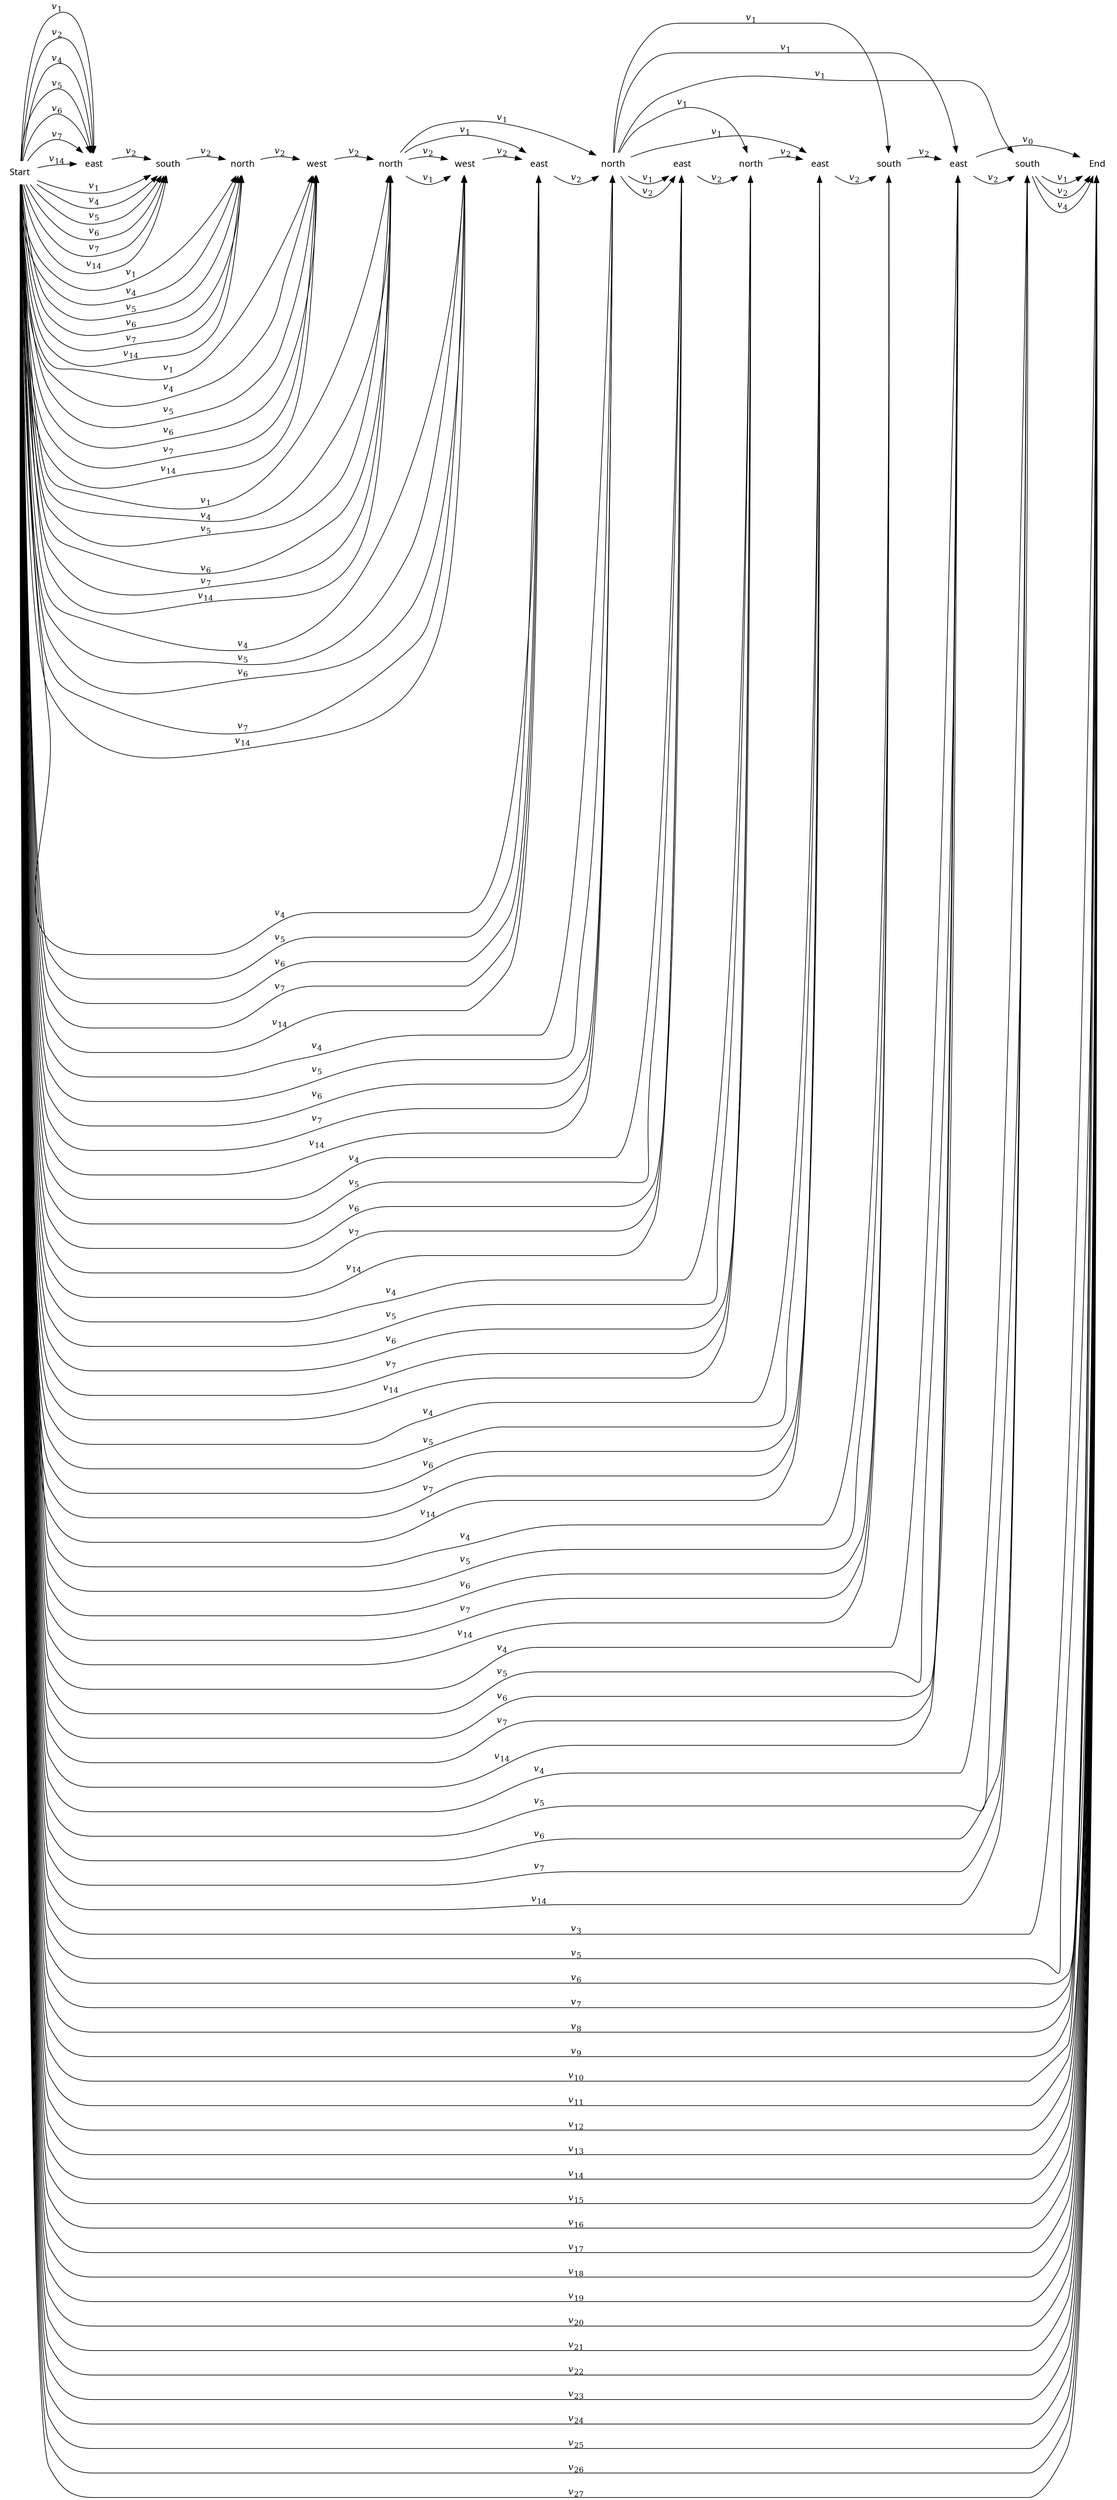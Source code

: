 digraph cat {
rankdir=LR
node [shape=plaintext]
edge [arrowhead=normal]

0 [label="Start",fontname="sans"]
1 [label="east",fontname="sans"]
2 [label="south",fontname="sans"]
3 [label="north",fontname="sans"]
4 [label="west",fontname="sans"]
5 [label="north",fontname="sans"]
6 [label="west",fontname="sans"]
7 [label="east",fontname="sans"]
8 [label="north",fontname="sans"]
9 [label="east",fontname="sans"]
10 [label="north",fontname="sans"]
11 [label="east",fontname="sans"]
12 [label="south",fontname="sans"]
13 [label="east",fontname="sans"]
14 [label="south",fontname="sans"]
15 [label="End",fontname="sans"]

0 -> 1 [label=<<i>v</i><sub>1</sub>>]
0 -> 2 [label=<<i>v</i><sub>1</sub>>]
0 -> 3 [label=<<i>v</i><sub>1</sub>>]
0 -> 4 [label=<<i>v</i><sub>1</sub>>]
0 -> 5 [label=<<i>v</i><sub>1</sub>>]
0 -> 1 [label=<<i>v</i><sub>2</sub>>]
0 -> 15 [label=<<i>v</i><sub>3</sub>>]
0 -> 1 [label=<<i>v</i><sub>4</sub>>]
0 -> 2 [label=<<i>v</i><sub>4</sub>>]
0 -> 3 [label=<<i>v</i><sub>4</sub>>]
0 -> 4 [label=<<i>v</i><sub>4</sub>>]
0 -> 5 [label=<<i>v</i><sub>4</sub>>]
0 -> 6 [label=<<i>v</i><sub>4</sub>>]
0 -> 7 [label=<<i>v</i><sub>4</sub>>]
0 -> 8 [label=<<i>v</i><sub>4</sub>>]
0 -> 9 [label=<<i>v</i><sub>4</sub>>]
0 -> 10 [label=<<i>v</i><sub>4</sub>>]
0 -> 11 [label=<<i>v</i><sub>4</sub>>]
0 -> 12 [label=<<i>v</i><sub>4</sub>>]
0 -> 13 [label=<<i>v</i><sub>4</sub>>]
0 -> 14 [label=<<i>v</i><sub>4</sub>>]
0 -> 1 [label=<<i>v</i><sub>5</sub>>]
0 -> 2 [label=<<i>v</i><sub>5</sub>>]
0 -> 3 [label=<<i>v</i><sub>5</sub>>]
0 -> 4 [label=<<i>v</i><sub>5</sub>>]
0 -> 5 [label=<<i>v</i><sub>5</sub>>]
0 -> 6 [label=<<i>v</i><sub>5</sub>>]
0 -> 7 [label=<<i>v</i><sub>5</sub>>]
0 -> 8 [label=<<i>v</i><sub>5</sub>>]
0 -> 9 [label=<<i>v</i><sub>5</sub>>]
0 -> 10 [label=<<i>v</i><sub>5</sub>>]
0 -> 11 [label=<<i>v</i><sub>5</sub>>]
0 -> 12 [label=<<i>v</i><sub>5</sub>>]
0 -> 13 [label=<<i>v</i><sub>5</sub>>]
0 -> 14 [label=<<i>v</i><sub>5</sub>>]
0 -> 15 [label=<<i>v</i><sub>5</sub>>]
0 -> 1 [label=<<i>v</i><sub>6</sub>>]
0 -> 2 [label=<<i>v</i><sub>6</sub>>]
0 -> 3 [label=<<i>v</i><sub>6</sub>>]
0 -> 4 [label=<<i>v</i><sub>6</sub>>]
0 -> 5 [label=<<i>v</i><sub>6</sub>>]
0 -> 6 [label=<<i>v</i><sub>6</sub>>]
0 -> 7 [label=<<i>v</i><sub>6</sub>>]
0 -> 8 [label=<<i>v</i><sub>6</sub>>]
0 -> 9 [label=<<i>v</i><sub>6</sub>>]
0 -> 10 [label=<<i>v</i><sub>6</sub>>]
0 -> 11 [label=<<i>v</i><sub>6</sub>>]
0 -> 12 [label=<<i>v</i><sub>6</sub>>]
0 -> 13 [label=<<i>v</i><sub>6</sub>>]
0 -> 14 [label=<<i>v</i><sub>6</sub>>]
0 -> 15 [label=<<i>v</i><sub>6</sub>>]
0 -> 1 [label=<<i>v</i><sub>7</sub>>]
0 -> 2 [label=<<i>v</i><sub>7</sub>>]
0 -> 3 [label=<<i>v</i><sub>7</sub>>]
0 -> 4 [label=<<i>v</i><sub>7</sub>>]
0 -> 5 [label=<<i>v</i><sub>7</sub>>]
0 -> 6 [label=<<i>v</i><sub>7</sub>>]
0 -> 7 [label=<<i>v</i><sub>7</sub>>]
0 -> 8 [label=<<i>v</i><sub>7</sub>>]
0 -> 9 [label=<<i>v</i><sub>7</sub>>]
0 -> 10 [label=<<i>v</i><sub>7</sub>>]
0 -> 11 [label=<<i>v</i><sub>7</sub>>]
0 -> 12 [label=<<i>v</i><sub>7</sub>>]
0 -> 13 [label=<<i>v</i><sub>7</sub>>]
0 -> 14 [label=<<i>v</i><sub>7</sub>>]
0 -> 15 [label=<<i>v</i><sub>7</sub>>]
0 -> 15 [label=<<i>v</i><sub>8</sub>>]
0 -> 15 [label=<<i>v</i><sub>9</sub>>]
0 -> 15 [label=<<i>v</i><sub>10</sub>>]
0 -> 15 [label=<<i>v</i><sub>11</sub>>]
0 -> 15 [label=<<i>v</i><sub>12</sub>>]
0 -> 15 [label=<<i>v</i><sub>13</sub>>]
0 -> 1 [label=<<i>v</i><sub>14</sub>>]
0 -> 2 [label=<<i>v</i><sub>14</sub>>]
0 -> 3 [label=<<i>v</i><sub>14</sub>>]
0 -> 4 [label=<<i>v</i><sub>14</sub>>]
0 -> 5 [label=<<i>v</i><sub>14</sub>>]
0 -> 6 [label=<<i>v</i><sub>14</sub>>]
0 -> 7 [label=<<i>v</i><sub>14</sub>>]
0 -> 8 [label=<<i>v</i><sub>14</sub>>]
0 -> 9 [label=<<i>v</i><sub>14</sub>>]
0 -> 10 [label=<<i>v</i><sub>14</sub>>]
0 -> 11 [label=<<i>v</i><sub>14</sub>>]
0 -> 12 [label=<<i>v</i><sub>14</sub>>]
0 -> 13 [label=<<i>v</i><sub>14</sub>>]
0 -> 14 [label=<<i>v</i><sub>14</sub>>]
0 -> 15 [label=<<i>v</i><sub>14</sub>>]
0 -> 15 [label=<<i>v</i><sub>15</sub>>]
0 -> 15 [label=<<i>v</i><sub>16</sub>>]
0 -> 15 [label=<<i>v</i><sub>17</sub>>]
0 -> 15 [label=<<i>v</i><sub>18</sub>>]
0 -> 15 [label=<<i>v</i><sub>19</sub>>]
0 -> 15 [label=<<i>v</i><sub>20</sub>>]
0 -> 15 [label=<<i>v</i><sub>21</sub>>]
0 -> 15 [label=<<i>v</i><sub>22</sub>>]
0 -> 15 [label=<<i>v</i><sub>23</sub>>]
0 -> 15 [label=<<i>v</i><sub>24</sub>>]
0 -> 15 [label=<<i>v</i><sub>25</sub>>]
0 -> 15 [label=<<i>v</i><sub>26</sub>>]
0 -> 15 [label=<<i>v</i><sub>27</sub>>]
1 -> 2 [label=<<i>v</i><sub>2</sub>>]
2 -> 3 [label=<<i>v</i><sub>2</sub>>]
3 -> 4 [label=<<i>v</i><sub>2</sub>>]
4 -> 5 [label=<<i>v</i><sub>2</sub>>]
5 -> 6 [label=<<i>v</i><sub>1</sub>>]
5 -> 7 [label=<<i>v</i><sub>1</sub>>]
5 -> 8 [label=<<i>v</i><sub>1</sub>>]
5 -> 6 [label=<<i>v</i><sub>2</sub>>]
6 -> 7 [label=<<i>v</i><sub>2</sub>>]
7 -> 8 [label=<<i>v</i><sub>2</sub>>]
8 -> 9 [label=<<i>v</i><sub>1</sub>>]
8 -> 10 [label=<<i>v</i><sub>1</sub>>]
8 -> 11 [label=<<i>v</i><sub>1</sub>>]
8 -> 12 [label=<<i>v</i><sub>1</sub>>]
8 -> 13 [label=<<i>v</i><sub>1</sub>>]
8 -> 14 [label=<<i>v</i><sub>1</sub>>]
8 -> 9 [label=<<i>v</i><sub>2</sub>>]
9 -> 10 [label=<<i>v</i><sub>2</sub>>]
10 -> 11 [label=<<i>v</i><sub>2</sub>>]
11 -> 12 [label=<<i>v</i><sub>2</sub>>]
12 -> 13 [label=<<i>v</i><sub>2</sub>>]
13 -> 15 [label=<<i>v</i><sub>0</sub>>]
13 -> 14 [label=<<i>v</i><sub>2</sub>>]
14 -> 15 [label=<<i>v</i><sub>1</sub>>]
14 -> 15 [label=<<i>v</i><sub>2</sub>>]
14 -> 15 [label=<<i>v</i><sub>4</sub>>]

# To line up the actions
0 -> 1 [weight=100,style=invis]
1 -> 2 [weight=100,style=invis]
2 -> 3 [weight=100,style=invis]
3 -> 4 [weight=100,style=invis]
4 -> 5 [weight=100,style=invis]
5 -> 6 [weight=100,style=invis]
6 -> 7 [weight=100,style=invis]
7 -> 8 [weight=100,style=invis]
8 -> 9 [weight=100,style=invis]
9 -> 10 [weight=100,style=invis]
10 -> 11 [weight=100,style=invis]
11 -> 12 [weight=100,style=invis]
12 -> 13 [weight=100,style=invis]
13 -> 14 [weight=100,style=invis]
14 -> 15 [weight=100,style=invis]
}
